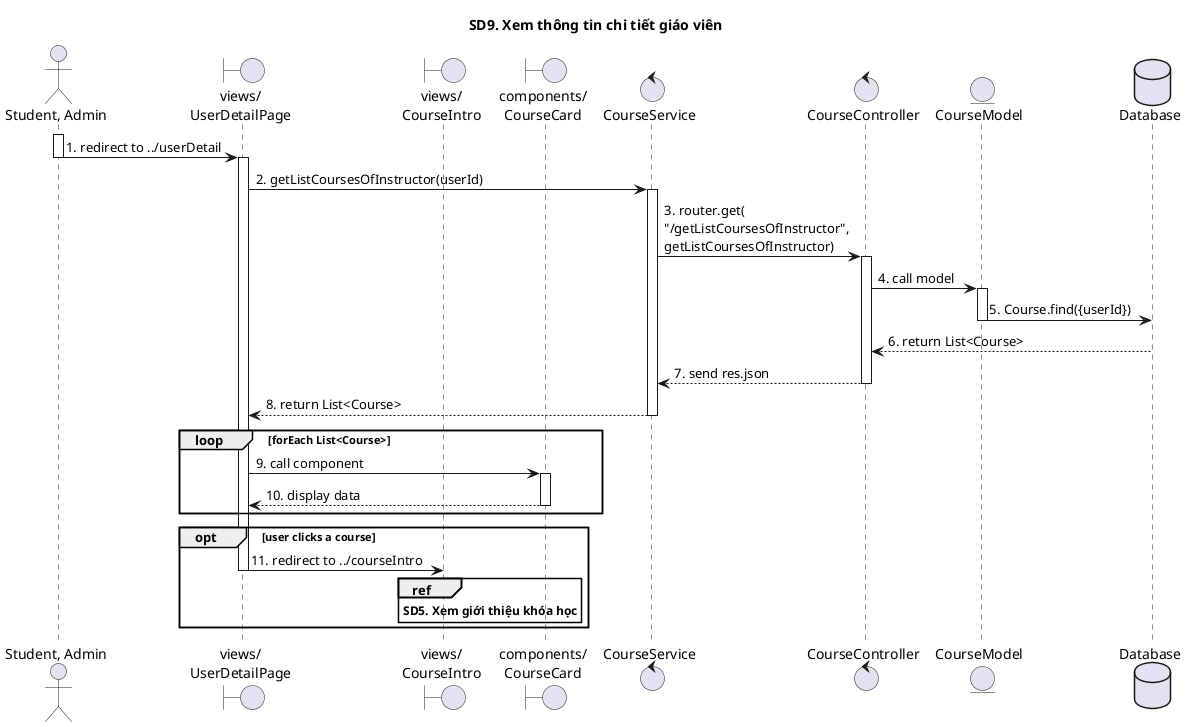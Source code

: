 @startuml

title SD9. Xem thông tin chi tiết giáo viên

actor "Student, Admin" as Actor
boundary "views/\nUserDetailPage" as UserDetailPage
boundary "views/\nCourseIntro" as CourseIntro
boundary "components/\nCourseCard" as CourseCard
control "CourseService"
control "CourseController"
entity "CourseModel"
database "Database" as Database

activate Actor
Actor -> UserDetailPage: 1. redirect to ../userDetail
deactivate Actor
activate UserDetailPage
UserDetailPage -> CourseService: 2. getListCoursesOfInstructor(userId)
activate CourseService
CourseService -> CourseController: 3. router.get(\n"/getListCoursesOfInstructor",\ngetListCoursesOfInstructor)
activate CourseController
CourseController -> CourseModel: 4. call model
activate CourseModel
CourseModel -> Database: 5. Course.find({userId})
deactivate CourseModel
Database --> CourseController: 6. return List<Course>
deactivate Database
CourseController --> CourseService: 7. send res.json
deactivate CourseController
CourseService --> UserDetailPage: 8. return List<Course>
deactivate CourseService
loop forEach List<Course>
UserDetailPage -> CourseCard: 9. call component
activate CourseCard
CourseCard --> UserDetailPage: 10. display data
deactivate CourseCard
end
opt user clicks a course
UserDetailPage -> CourseIntro: 11. redirect to ../courseIntro
deactivate UserDetailPage
ref over CourseIntro
**SD5. Xem giới thiệu khóa học**
end ref
end

@enduml